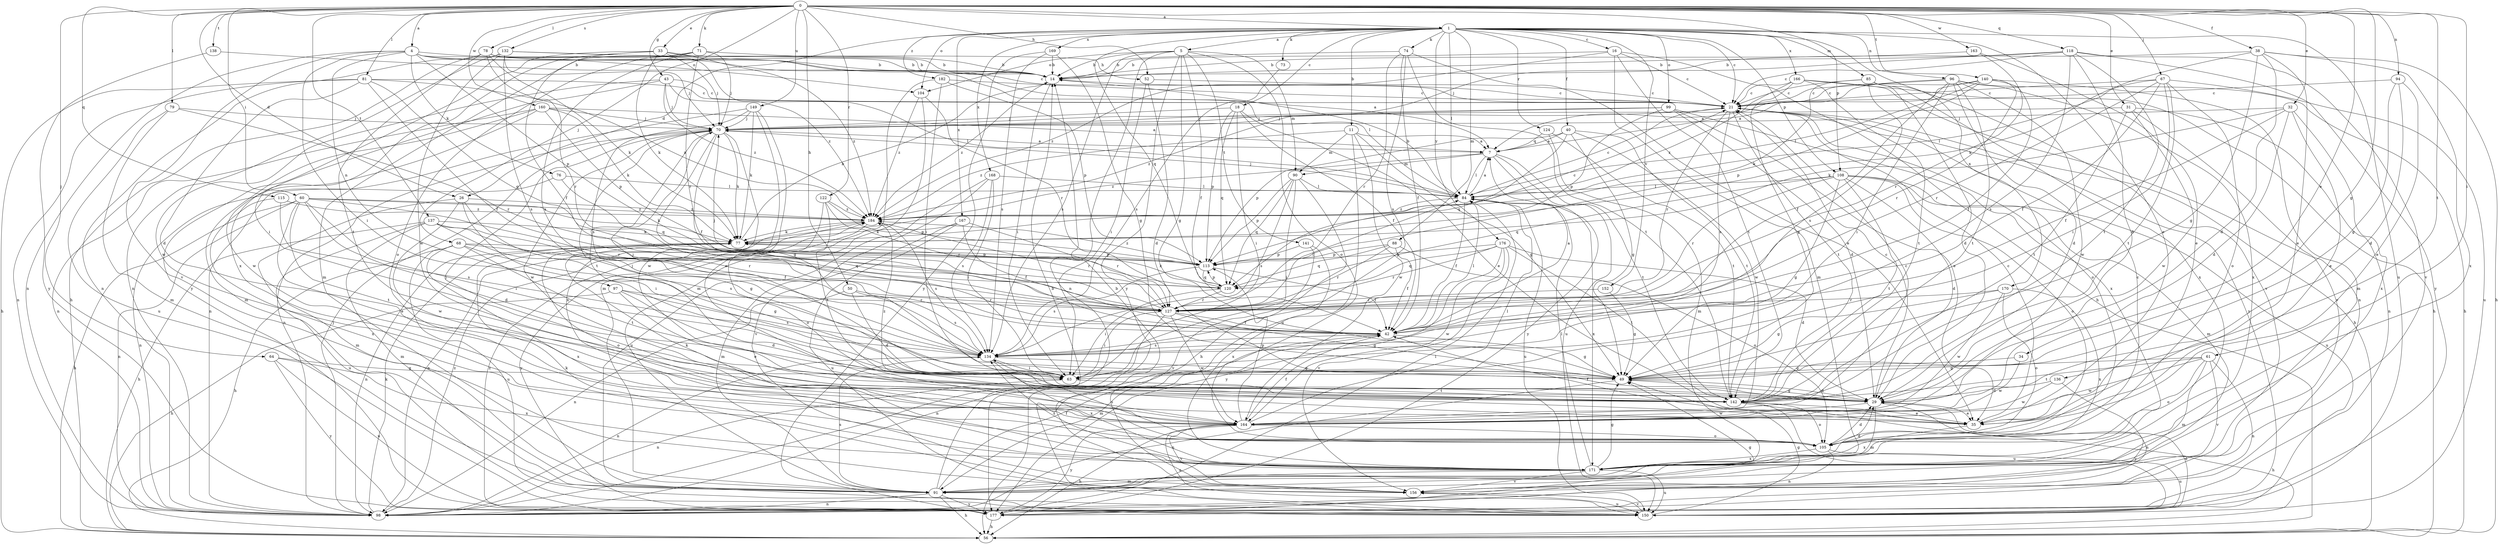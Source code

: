 strict digraph  {
0;
1;
4;
5;
7;
11;
14;
16;
18;
21;
26;
29;
31;
32;
33;
34;
35;
38;
40;
42;
43;
49;
50;
52;
56;
60;
61;
63;
64;
67;
68;
70;
71;
73;
74;
76;
77;
78;
79;
81;
84;
85;
88;
90;
91;
94;
96;
97;
98;
99;
104;
105;
108;
113;
115;
118;
120;
122;
124;
127;
132;
134;
136;
137;
138;
140;
141;
142;
149;
150;
152;
156;
160;
163;
164;
166;
167;
168;
169;
170;
171;
176;
177;
182;
184;
0 -> 1  [label=a];
0 -> 4  [label=a];
0 -> 26  [label=d];
0 -> 31  [label=e];
0 -> 32  [label=e];
0 -> 33  [label=e];
0 -> 34  [label=e];
0 -> 38  [label=f];
0 -> 43  [label=g];
0 -> 49  [label=g];
0 -> 50  [label=h];
0 -> 52  [label=h];
0 -> 60  [label=i];
0 -> 61  [label=i];
0 -> 64  [label=j];
0 -> 67  [label=j];
0 -> 68  [label=j];
0 -> 71  [label=k];
0 -> 78  [label=l];
0 -> 79  [label=l];
0 -> 81  [label=l];
0 -> 94  [label=n];
0 -> 108  [label=p];
0 -> 115  [label=q];
0 -> 118  [label=q];
0 -> 122  [label=r];
0 -> 132  [label=s];
0 -> 136  [label=t];
0 -> 137  [label=t];
0 -> 138  [label=t];
0 -> 140  [label=t];
0 -> 149  [label=u];
0 -> 160  [label=w];
0 -> 163  [label=w];
1 -> 5  [label=a];
1 -> 11  [label=b];
1 -> 16  [label=c];
1 -> 18  [label=c];
1 -> 21  [label=c];
1 -> 26  [label=d];
1 -> 35  [label=e];
1 -> 40  [label=f];
1 -> 73  [label=k];
1 -> 74  [label=k];
1 -> 84  [label=l];
1 -> 85  [label=m];
1 -> 88  [label=m];
1 -> 96  [label=n];
1 -> 99  [label=o];
1 -> 104  [label=o];
1 -> 108  [label=p];
1 -> 120  [label=q];
1 -> 124  [label=r];
1 -> 150  [label=u];
1 -> 152  [label=v];
1 -> 166  [label=x];
1 -> 167  [label=x];
1 -> 168  [label=x];
1 -> 169  [label=x];
1 -> 170  [label=x];
1 -> 176  [label=y];
1 -> 182  [label=z];
4 -> 14  [label=b];
4 -> 52  [label=h];
4 -> 63  [label=i];
4 -> 76  [label=k];
4 -> 84  [label=l];
4 -> 97  [label=n];
4 -> 98  [label=n];
4 -> 104  [label=o];
4 -> 113  [label=p];
4 -> 156  [label=v];
5 -> 14  [label=b];
5 -> 42  [label=f];
5 -> 49  [label=g];
5 -> 90  [label=m];
5 -> 98  [label=n];
5 -> 104  [label=o];
5 -> 105  [label=o];
5 -> 134  [label=s];
5 -> 141  [label=t];
5 -> 177  [label=y];
7 -> 84  [label=l];
7 -> 90  [label=m];
7 -> 142  [label=t];
7 -> 150  [label=u];
7 -> 177  [label=y];
7 -> 184  [label=z];
11 -> 7  [label=a];
11 -> 49  [label=g];
11 -> 90  [label=m];
11 -> 150  [label=u];
11 -> 164  [label=w];
11 -> 184  [label=z];
14 -> 21  [label=c];
14 -> 63  [label=i];
14 -> 184  [label=z];
16 -> 14  [label=b];
16 -> 21  [label=c];
16 -> 56  [label=h];
16 -> 91  [label=m];
16 -> 142  [label=t];
16 -> 184  [label=z];
18 -> 35  [label=e];
18 -> 42  [label=f];
18 -> 63  [label=i];
18 -> 70  [label=j];
18 -> 113  [label=p];
18 -> 120  [label=q];
21 -> 56  [label=h];
21 -> 70  [label=j];
21 -> 105  [label=o];
21 -> 127  [label=r];
21 -> 134  [label=s];
21 -> 142  [label=t];
21 -> 177  [label=y];
26 -> 49  [label=g];
26 -> 63  [label=i];
26 -> 91  [label=m];
26 -> 164  [label=w];
26 -> 184  [label=z];
29 -> 21  [label=c];
29 -> 35  [label=e];
29 -> 49  [label=g];
29 -> 70  [label=j];
29 -> 91  [label=m];
29 -> 164  [label=w];
29 -> 177  [label=y];
31 -> 70  [label=j];
31 -> 98  [label=n];
31 -> 142  [label=t];
31 -> 156  [label=v];
31 -> 164  [label=w];
32 -> 29  [label=d];
32 -> 35  [label=e];
32 -> 42  [label=f];
32 -> 70  [label=j];
32 -> 77  [label=k];
32 -> 171  [label=x];
33 -> 14  [label=b];
33 -> 42  [label=f];
33 -> 70  [label=j];
33 -> 77  [label=k];
33 -> 171  [label=x];
33 -> 177  [label=y];
33 -> 184  [label=z];
34 -> 49  [label=g];
34 -> 164  [label=w];
35 -> 21  [label=c];
35 -> 42  [label=f];
35 -> 171  [label=x];
38 -> 14  [label=b];
38 -> 29  [label=d];
38 -> 35  [label=e];
38 -> 49  [label=g];
38 -> 56  [label=h];
38 -> 77  [label=k];
38 -> 171  [label=x];
40 -> 7  [label=a];
40 -> 49  [label=g];
40 -> 113  [label=p];
40 -> 120  [label=q];
40 -> 142  [label=t];
40 -> 164  [label=w];
42 -> 7  [label=a];
42 -> 49  [label=g];
42 -> 84  [label=l];
42 -> 91  [label=m];
42 -> 134  [label=s];
43 -> 21  [label=c];
43 -> 63  [label=i];
43 -> 70  [label=j];
43 -> 84  [label=l];
43 -> 164  [label=w];
43 -> 184  [label=z];
49 -> 29  [label=d];
49 -> 98  [label=n];
50 -> 29  [label=d];
50 -> 98  [label=n];
50 -> 127  [label=r];
50 -> 134  [label=s];
52 -> 21  [label=c];
52 -> 29  [label=d];
52 -> 63  [label=i];
60 -> 29  [label=d];
60 -> 35  [label=e];
60 -> 56  [label=h];
60 -> 63  [label=i];
60 -> 77  [label=k];
60 -> 98  [label=n];
60 -> 127  [label=r];
60 -> 142  [label=t];
60 -> 184  [label=z];
61 -> 49  [label=g];
61 -> 91  [label=m];
61 -> 98  [label=n];
61 -> 105  [label=o];
61 -> 142  [label=t];
61 -> 156  [label=v];
61 -> 164  [label=w];
63 -> 70  [label=j];
63 -> 98  [label=n];
63 -> 142  [label=t];
64 -> 49  [label=g];
64 -> 150  [label=u];
64 -> 171  [label=x];
64 -> 177  [label=y];
67 -> 21  [label=c];
67 -> 42  [label=f];
67 -> 63  [label=i];
67 -> 84  [label=l];
67 -> 105  [label=o];
67 -> 127  [label=r];
67 -> 142  [label=t];
67 -> 150  [label=u];
68 -> 49  [label=g];
68 -> 56  [label=h];
68 -> 113  [label=p];
68 -> 120  [label=q];
68 -> 142  [label=t];
68 -> 150  [label=u];
68 -> 171  [label=x];
70 -> 7  [label=a];
70 -> 42  [label=f];
70 -> 49  [label=g];
70 -> 77  [label=k];
70 -> 98  [label=n];
70 -> 142  [label=t];
70 -> 164  [label=w];
70 -> 171  [label=x];
71 -> 14  [label=b];
71 -> 70  [label=j];
71 -> 91  [label=m];
71 -> 105  [label=o];
71 -> 127  [label=r];
71 -> 134  [label=s];
73 -> 134  [label=s];
74 -> 14  [label=b];
74 -> 35  [label=e];
74 -> 42  [label=f];
74 -> 127  [label=r];
74 -> 134  [label=s];
74 -> 142  [label=t];
76 -> 84  [label=l];
76 -> 98  [label=n];
76 -> 120  [label=q];
77 -> 14  [label=b];
77 -> 21  [label=c];
77 -> 98  [label=n];
77 -> 105  [label=o];
77 -> 113  [label=p];
78 -> 14  [label=b];
78 -> 21  [label=c];
78 -> 77  [label=k];
78 -> 98  [label=n];
78 -> 127  [label=r];
78 -> 142  [label=t];
78 -> 184  [label=z];
79 -> 70  [label=j];
79 -> 91  [label=m];
79 -> 127  [label=r];
79 -> 150  [label=u];
81 -> 21  [label=c];
81 -> 29  [label=d];
81 -> 42  [label=f];
81 -> 56  [label=h];
81 -> 98  [label=n];
81 -> 120  [label=q];
81 -> 184  [label=z];
84 -> 7  [label=a];
84 -> 14  [label=b];
84 -> 21  [label=c];
84 -> 42  [label=f];
84 -> 70  [label=j];
84 -> 150  [label=u];
84 -> 171  [label=x];
84 -> 184  [label=z];
85 -> 21  [label=c];
85 -> 29  [label=d];
85 -> 77  [label=k];
85 -> 134  [label=s];
85 -> 156  [label=v];
85 -> 171  [label=x];
88 -> 42  [label=f];
88 -> 105  [label=o];
88 -> 113  [label=p];
88 -> 120  [label=q];
88 -> 127  [label=r];
90 -> 56  [label=h];
90 -> 63  [label=i];
90 -> 84  [label=l];
90 -> 113  [label=p];
90 -> 120  [label=q];
90 -> 134  [label=s];
91 -> 14  [label=b];
91 -> 42  [label=f];
91 -> 56  [label=h];
91 -> 98  [label=n];
91 -> 134  [label=s];
91 -> 177  [label=y];
94 -> 21  [label=c];
94 -> 29  [label=d];
94 -> 35  [label=e];
94 -> 49  [label=g];
96 -> 7  [label=a];
96 -> 21  [label=c];
96 -> 29  [label=d];
96 -> 42  [label=f];
96 -> 56  [label=h];
96 -> 63  [label=i];
96 -> 142  [label=t];
96 -> 164  [label=w];
96 -> 171  [label=x];
97 -> 29  [label=d];
97 -> 35  [label=e];
97 -> 56  [label=h];
97 -> 127  [label=r];
97 -> 134  [label=s];
98 -> 70  [label=j];
98 -> 77  [label=k];
98 -> 184  [label=z];
99 -> 29  [label=d];
99 -> 35  [label=e];
99 -> 70  [label=j];
99 -> 113  [label=p];
99 -> 171  [label=x];
99 -> 184  [label=z];
104 -> 91  [label=m];
104 -> 127  [label=r];
104 -> 184  [label=z];
105 -> 21  [label=c];
105 -> 29  [label=d];
105 -> 77  [label=k];
105 -> 98  [label=n];
105 -> 134  [label=s];
105 -> 150  [label=u];
105 -> 171  [label=x];
108 -> 29  [label=d];
108 -> 49  [label=g];
108 -> 84  [label=l];
108 -> 91  [label=m];
108 -> 105  [label=o];
108 -> 120  [label=q];
108 -> 127  [label=r];
108 -> 142  [label=t];
108 -> 150  [label=u];
113 -> 42  [label=f];
113 -> 120  [label=q];
113 -> 134  [label=s];
113 -> 184  [label=z];
115 -> 134  [label=s];
115 -> 171  [label=x];
115 -> 184  [label=z];
118 -> 14  [label=b];
118 -> 21  [label=c];
118 -> 29  [label=d];
118 -> 70  [label=j];
118 -> 134  [label=s];
118 -> 142  [label=t];
118 -> 156  [label=v];
118 -> 177  [label=y];
120 -> 63  [label=i];
120 -> 77  [label=k];
120 -> 113  [label=p];
120 -> 127  [label=r];
122 -> 105  [label=o];
122 -> 113  [label=p];
122 -> 127  [label=r];
122 -> 142  [label=t];
122 -> 184  [label=z];
124 -> 91  [label=m];
124 -> 142  [label=t];
124 -> 7  [label=q];
127 -> 42  [label=f];
127 -> 49  [label=g];
127 -> 63  [label=i];
127 -> 70  [label=j];
127 -> 84  [label=l];
127 -> 98  [label=n];
127 -> 164  [label=w];
132 -> 7  [label=a];
132 -> 14  [label=b];
132 -> 56  [label=h];
132 -> 70  [label=j];
132 -> 98  [label=n];
132 -> 134  [label=s];
132 -> 164  [label=w];
134 -> 49  [label=g];
134 -> 63  [label=i];
134 -> 98  [label=n];
134 -> 171  [label=x];
136 -> 29  [label=d];
136 -> 98  [label=n];
136 -> 164  [label=w];
137 -> 42  [label=f];
137 -> 56  [label=h];
137 -> 77  [label=k];
137 -> 91  [label=m];
137 -> 127  [label=r];
137 -> 134  [label=s];
137 -> 150  [label=u];
138 -> 14  [label=b];
138 -> 177  [label=y];
140 -> 7  [label=a];
140 -> 21  [label=c];
140 -> 42  [label=f];
140 -> 84  [label=l];
140 -> 91  [label=m];
140 -> 113  [label=p];
140 -> 127  [label=r];
141 -> 113  [label=p];
141 -> 156  [label=v];
141 -> 171  [label=x];
142 -> 35  [label=e];
142 -> 56  [label=h];
142 -> 105  [label=o];
142 -> 150  [label=u];
142 -> 184  [label=z];
149 -> 35  [label=e];
149 -> 70  [label=j];
149 -> 77  [label=k];
149 -> 98  [label=n];
149 -> 134  [label=s];
149 -> 164  [label=w];
150 -> 29  [label=d];
150 -> 49  [label=g];
150 -> 156  [label=v];
152 -> 49  [label=g];
152 -> 127  [label=r];
156 -> 14  [label=b];
156 -> 77  [label=k];
156 -> 150  [label=u];
160 -> 7  [label=a];
160 -> 70  [label=j];
160 -> 77  [label=k];
160 -> 91  [label=m];
160 -> 98  [label=n];
160 -> 113  [label=p];
160 -> 164  [label=w];
163 -> 14  [label=b];
163 -> 35  [label=e];
163 -> 127  [label=r];
164 -> 21  [label=c];
164 -> 42  [label=f];
164 -> 56  [label=h];
164 -> 70  [label=j];
164 -> 84  [label=l];
164 -> 105  [label=o];
164 -> 113  [label=p];
164 -> 150  [label=u];
164 -> 156  [label=v];
164 -> 177  [label=y];
166 -> 21  [label=c];
166 -> 49  [label=g];
166 -> 56  [label=h];
166 -> 98  [label=n];
166 -> 142  [label=t];
166 -> 184  [label=z];
167 -> 42  [label=f];
167 -> 77  [label=k];
167 -> 91  [label=m];
167 -> 127  [label=r];
167 -> 150  [label=u];
168 -> 63  [label=i];
168 -> 84  [label=l];
168 -> 134  [label=s];
168 -> 150  [label=u];
168 -> 156  [label=v];
169 -> 14  [label=b];
169 -> 49  [label=g];
169 -> 134  [label=s];
169 -> 177  [label=y];
170 -> 49  [label=g];
170 -> 105  [label=o];
170 -> 127  [label=r];
170 -> 164  [label=w];
170 -> 171  [label=x];
171 -> 29  [label=d];
171 -> 49  [label=g];
171 -> 84  [label=l];
171 -> 91  [label=m];
171 -> 134  [label=s];
171 -> 150  [label=u];
171 -> 156  [label=v];
176 -> 29  [label=d];
176 -> 113  [label=p];
176 -> 120  [label=q];
176 -> 127  [label=r];
176 -> 142  [label=t];
176 -> 156  [label=v];
176 -> 164  [label=w];
176 -> 177  [label=y];
177 -> 49  [label=g];
177 -> 56  [label=h];
177 -> 84  [label=l];
177 -> 184  [label=z];
182 -> 21  [label=c];
182 -> 63  [label=i];
182 -> 91  [label=m];
182 -> 113  [label=p];
184 -> 77  [label=k];
184 -> 98  [label=n];
184 -> 127  [label=r];
184 -> 134  [label=s];
184 -> 177  [label=y];
}
